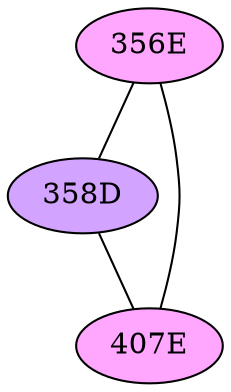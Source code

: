 // The Round Table
graph {
	"356E" [fillcolor="#FFA6FF" style=radial]
	"358D" [fillcolor="#D3A4FF" style=radial]
	"356E" -- "358D" [penwidth=1]
	"356E" [fillcolor="#FFA6FF" style=radial]
	"407E" [fillcolor="#FFA6FF" style=radial]
	"356E" -- "407E" [penwidth=1]
	"358D" [fillcolor="#D3A4FF" style=radial]
	"407E" [fillcolor="#FFA6FF" style=radial]
	"358D" -- "407E" [penwidth=1]
}
